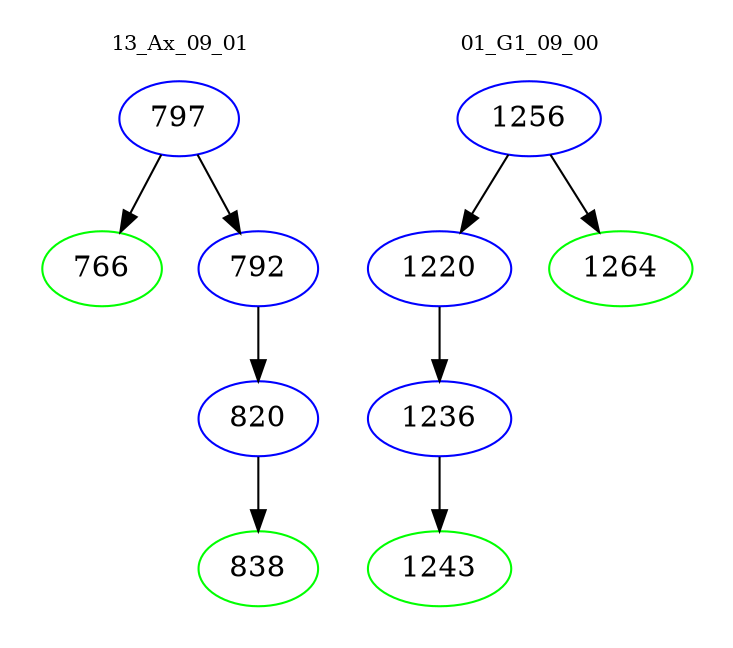 digraph{
subgraph cluster_0 {
color = white
label = "13_Ax_09_01";
fontsize=10;
T0_797 [label="797", color="blue"]
T0_797 -> T0_766 [color="black"]
T0_766 [label="766", color="green"]
T0_797 -> T0_792 [color="black"]
T0_792 [label="792", color="blue"]
T0_792 -> T0_820 [color="black"]
T0_820 [label="820", color="blue"]
T0_820 -> T0_838 [color="black"]
T0_838 [label="838", color="green"]
}
subgraph cluster_1 {
color = white
label = "01_G1_09_00";
fontsize=10;
T1_1256 [label="1256", color="blue"]
T1_1256 -> T1_1220 [color="black"]
T1_1220 [label="1220", color="blue"]
T1_1220 -> T1_1236 [color="black"]
T1_1236 [label="1236", color="blue"]
T1_1236 -> T1_1243 [color="black"]
T1_1243 [label="1243", color="green"]
T1_1256 -> T1_1264 [color="black"]
T1_1264 [label="1264", color="green"]
}
}
